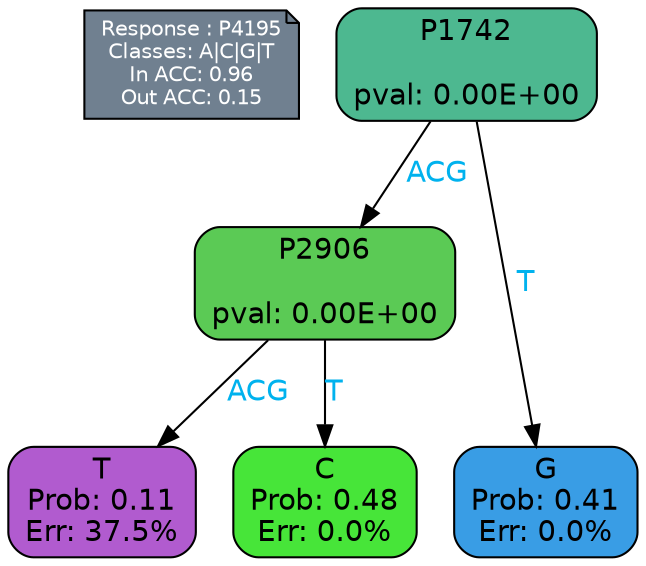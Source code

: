 digraph Tree {
node [shape=box, style="filled, rounded", color="black", fontname=helvetica] ;
graph [ranksep=equally, splines=polylines, bgcolor=transparent, dpi=600] ;
edge [fontname=helvetica] ;
LEGEND [label="Response : P4195
Classes: A|C|G|T
In ACC: 0.96
Out ACC: 0.15
",shape=note,align=left,style=filled,fillcolor="slategray",fontcolor="white",fontsize=10];1 [label="P1742

pval: 0.00E+00", fillcolor="#4db890"] ;
2 [label="P2906

pval: 0.00E+00", fillcolor="#5bca55"] ;
3 [label="T
Prob: 0.11
Err: 37.5%", fillcolor="#b15bcf"] ;
4 [label="C
Prob: 0.48
Err: 0.0%", fillcolor="#47e539"] ;
5 [label="G
Prob: 0.41
Err: 0.0%", fillcolor="#399de5"] ;
1 -> 2 [label="ACG",fontcolor=deepskyblue2] ;
1 -> 5 [label="T",fontcolor=deepskyblue2] ;
2 -> 3 [label="ACG",fontcolor=deepskyblue2] ;
2 -> 4 [label="T",fontcolor=deepskyblue2] ;
{rank = same; 3;4;5;}{rank = same; LEGEND;1;}}